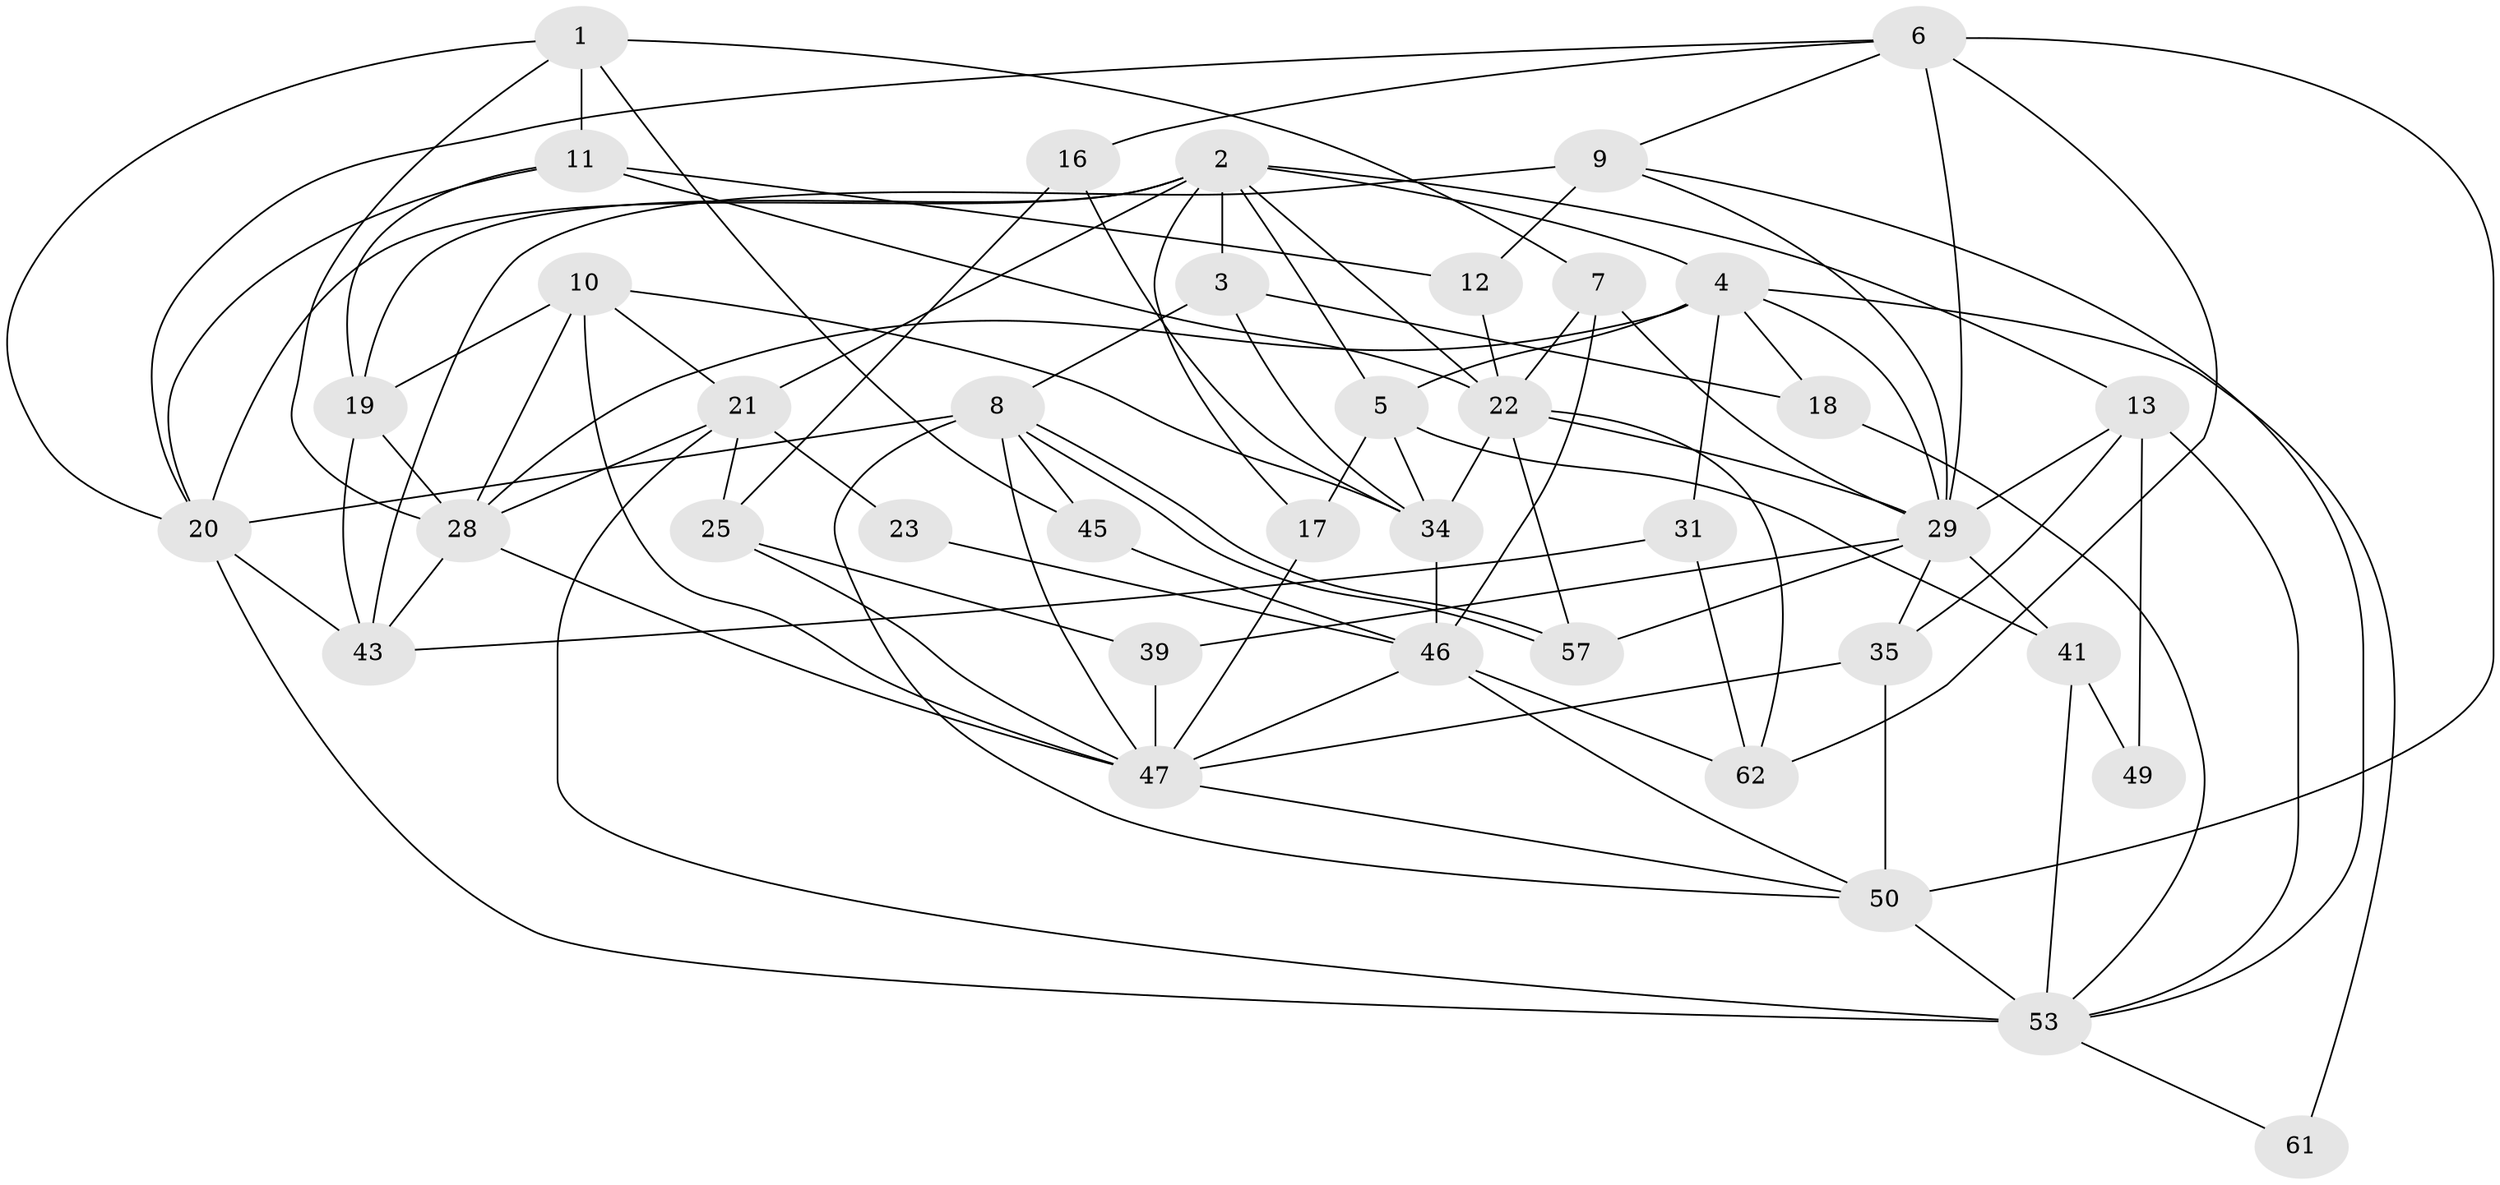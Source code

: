 // Generated by graph-tools (version 1.1) at 2025/23/03/03/25 07:23:56]
// undirected, 39 vertices, 99 edges
graph export_dot {
graph [start="1"]
  node [color=gray90,style=filled];
  1 [super="+37"];
  2 [super="+27"];
  3 [super="+58"];
  4 [super="+15"];
  5 [super="+56"];
  6 [super="+32"];
  7;
  8 [super="+14"];
  9 [super="+24"];
  10 [super="+40"];
  11 [super="+44"];
  12 [super="+42"];
  13 [super="+26"];
  16;
  17 [super="+48"];
  18;
  19 [super="+30"];
  20 [super="+64"];
  21 [super="+52"];
  22 [super="+33"];
  23;
  25 [super="+63"];
  28 [super="+59"];
  29 [super="+65"];
  31 [super="+38"];
  34 [super="+51"];
  35 [super="+36"];
  39;
  41;
  43 [super="+60"];
  45;
  46 [super="+55"];
  47 [super="+67"];
  49;
  50 [super="+54"];
  53 [super="+66"];
  57;
  61;
  62;
  1 -- 20;
  1 -- 45;
  1 -- 11;
  1 -- 7;
  1 -- 28;
  2 -- 5;
  2 -- 3;
  2 -- 4;
  2 -- 19;
  2 -- 22;
  2 -- 17;
  2 -- 21;
  2 -- 13;
  2 -- 20;
  3 -- 8 [weight=2];
  3 -- 18;
  3 -- 34;
  4 -- 28;
  4 -- 5 [weight=2];
  4 -- 18;
  4 -- 31;
  4 -- 61;
  4 -- 29;
  5 -- 34;
  5 -- 41;
  5 -- 17;
  6 -- 16 [weight=2];
  6 -- 50 [weight=2];
  6 -- 29;
  6 -- 62;
  6 -- 20;
  6 -- 9;
  7 -- 29;
  7 -- 22;
  7 -- 46;
  8 -- 57;
  8 -- 57;
  8 -- 50;
  8 -- 45;
  8 -- 47;
  8 -- 20 [weight=2];
  9 -- 53;
  9 -- 12;
  9 -- 29;
  9 -- 43 [weight=2];
  10 -- 19;
  10 -- 21;
  10 -- 28;
  10 -- 34;
  10 -- 47;
  11 -- 19;
  11 -- 20;
  11 -- 12;
  11 -- 22;
  12 -- 22;
  13 -- 29;
  13 -- 49;
  13 -- 35;
  13 -- 53;
  16 -- 25;
  16 -- 34;
  17 -- 47;
  18 -- 53;
  19 -- 43;
  19 -- 28;
  20 -- 43;
  20 -- 53;
  21 -- 53 [weight=2];
  21 -- 25;
  21 -- 23;
  21 -- 28;
  22 -- 34;
  22 -- 62;
  22 -- 57;
  22 -- 29;
  23 -- 46;
  25 -- 39;
  25 -- 47;
  28 -- 43;
  28 -- 47;
  29 -- 39;
  29 -- 57;
  29 -- 41;
  29 -- 35;
  31 -- 62;
  31 -- 43;
  34 -- 46;
  35 -- 47;
  35 -- 50;
  39 -- 47;
  41 -- 49;
  41 -- 53;
  45 -- 46;
  46 -- 62;
  46 -- 50;
  46 -- 47;
  47 -- 50;
  50 -- 53;
  53 -- 61;
}
